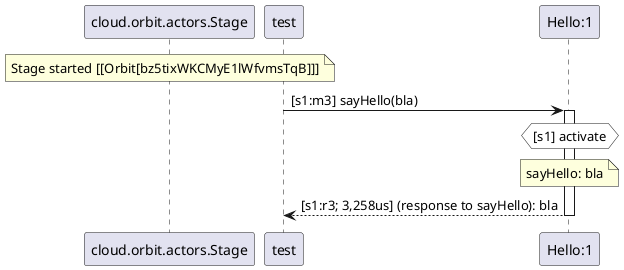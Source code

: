 @startuml
note over "cloud.orbit.actors.Stage": Stage started [[Orbit[bz5tixWKCMyE1lWfvmsTqB]]]
"test" -> "Hello:1" : [s1:m3] sayHello(bla)
activate "Hello:1"
hnote over "Hello:1" #white : [s1] activate
note over "Hello:1": sayHello: bla
"Hello:1" --> "test" : [s1:r3; 3,258us] (response to sayHello): bla
deactivate "Hello:1"
@enduml
